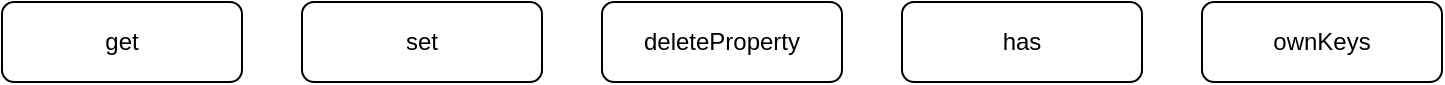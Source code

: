 <mxfile version="13.10.0" type="embed">
    <diagram id="r7nNimf1MjJ2pFUwuSIe" name="第 1 页">
        <mxGraphModel dx="981" dy="300" grid="1" gridSize="10" guides="1" tooltips="1" connect="1" arrows="1" fold="1" page="1" pageScale="1" pageWidth="827" pageHeight="1169" math="0" shadow="0">
            <root>
                <mxCell id="0"/>
                <mxCell id="1" parent="0"/>
                <mxCell id="3" value="get" style="rounded=1;whiteSpace=wrap;fontSize=12;glass=0;strokeWidth=1;shadow=0;" vertex="1" parent="1">
                    <mxGeometry x="30" y="30" width="120" height="40" as="geometry"/>
                </mxCell>
                <mxCell id="4" value="set" style="rounded=1;whiteSpace=wrap;fontSize=12;glass=0;strokeWidth=1;shadow=0;" vertex="1" parent="1">
                    <mxGeometry x="180" y="30" width="120" height="40" as="geometry"/>
                </mxCell>
                <mxCell id="5" value="deleteProperty" style="rounded=1;whiteSpace=wrap;fontSize=12;glass=0;strokeWidth=1;shadow=0;" vertex="1" parent="1">
                    <mxGeometry x="330" y="30" width="120" height="40" as="geometry"/>
                </mxCell>
                <mxCell id="7" value="has" style="rounded=1;whiteSpace=wrap;fontSize=12;glass=0;strokeWidth=1;shadow=0;" vertex="1" parent="1">
                    <mxGeometry x="480" y="30" width="120" height="40" as="geometry"/>
                </mxCell>
                <mxCell id="9" value="ownKeys" style="rounded=1;whiteSpace=wrap;fontSize=12;glass=0;strokeWidth=1;shadow=0;" vertex="1" parent="1">
                    <mxGeometry x="630" y="30" width="120" height="40" as="geometry"/>
                </mxCell>
            </root>
        </mxGraphModel>
    </diagram>
</mxfile>